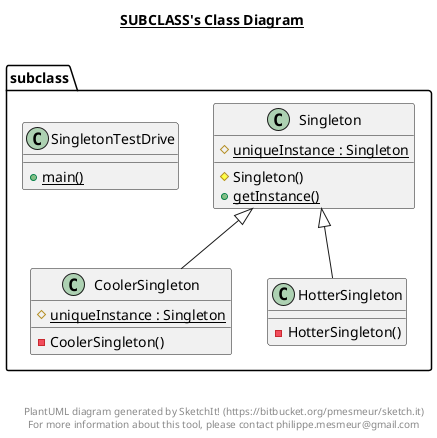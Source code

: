 @startuml

title __SUBCLASS's Class Diagram__\n

  package subclass {
    class CoolerSingleton {
        {static} # uniqueInstance : Singleton
        - CoolerSingleton()
    }
  }
  

  package subclass {
    class HotterSingleton {
        - HotterSingleton()
    }
  }
  

  package subclass {
    class Singleton {
        {static} # uniqueInstance : Singleton
        # Singleton()
        {static} + getInstance()
    }
  }
  

  package subclass {
    class SingletonTestDrive {
        {static} + main()
    }
  }
  

  CoolerSingleton -up-|> Singleton
  HotterSingleton -up-|> Singleton


right footer


PlantUML diagram generated by SketchIt! (https://bitbucket.org/pmesmeur/sketch.it)
For more information about this tool, please contact philippe.mesmeur@gmail.com
endfooter

@enduml
